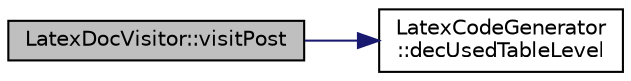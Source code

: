 digraph "LatexDocVisitor::visitPost"
{
 // LATEX_PDF_SIZE
  edge [fontname="Helvetica",fontsize="10",labelfontname="Helvetica",labelfontsize="10"];
  node [fontname="Helvetica",fontsize="10",shape=record];
  rankdir="LR";
  Node1 [label="LatexDocVisitor::visitPost",height=0.2,width=0.4,color="black", fillcolor="grey75", style="filled", fontcolor="black",tooltip=" "];
  Node1 -> Node2 [color="midnightblue",fontsize="10",style="solid"];
  Node2 [label="LatexCodeGenerator\l::decUsedTableLevel",height=0.2,width=0.4,color="black", fillcolor="white", style="filled",URL="$classLatexCodeGenerator.html#aa2faf2e5a76f8a9162ba70022281bac9",tooltip=" "];
}
